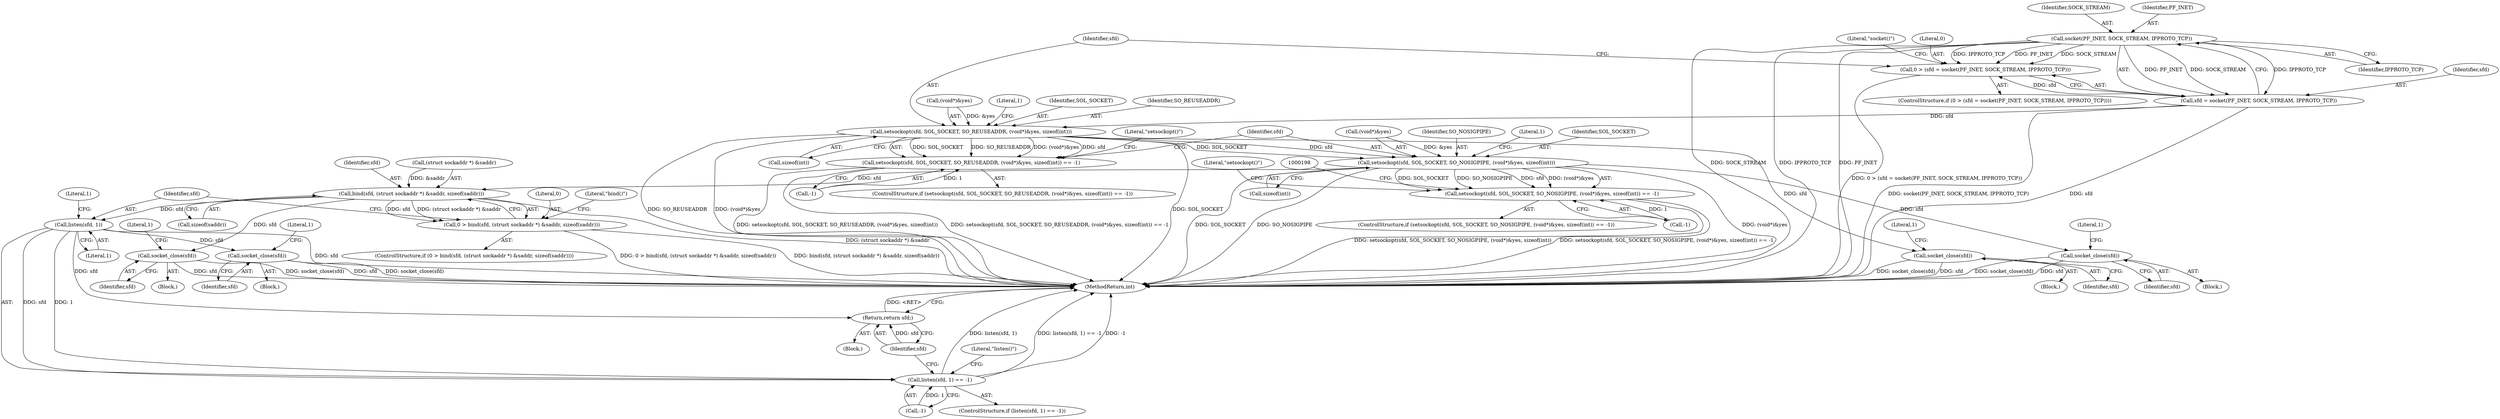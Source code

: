 digraph "0_libimobiledevice_4397b3376dc4e4cb1c991d0aed61ce6482614196@API" {
"1000142" [label="(Call,socket(PF_INET, SOCK_STREAM, IPPROTO_TCP))"];
"1000138" [label="(Call,0 > (sfd = socket(PF_INET, SOCK_STREAM, IPPROTO_TCP)))"];
"1000140" [label="(Call,sfd = socket(PF_INET, SOCK_STREAM, IPPROTO_TCP))"];
"1000154" [label="(Call,setsockopt(sfd, SOL_SOCKET, SO_REUSEADDR, (void*)&yes, sizeof(int)))"];
"1000153" [label="(Call,setsockopt(sfd, SOL_SOCKET, SO_REUSEADDR, (void*)&yes, sizeof(int)) == -1)"];
"1000169" [label="(Call,socket_close(sfd))"];
"1000176" [label="(Call,setsockopt(sfd, SOL_SOCKET, SO_NOSIGPIPE, (void*)&yes, sizeof(int)))"];
"1000175" [label="(Call,setsockopt(sfd, SOL_SOCKET, SO_NOSIGPIPE, (void*)&yes, sizeof(int)) == -1)"];
"1000191" [label="(Call,socket_close(sfd))"];
"1000226" [label="(Call,bind(sfd, (struct sockaddr *) &saddr, sizeof(saddr)))"];
"1000224" [label="(Call,0 > bind(sfd, (struct sockaddr *) &saddr, sizeof(saddr)))"];
"1000237" [label="(Call,socket_close(sfd))"];
"1000244" [label="(Call,listen(sfd, 1))"];
"1000243" [label="(Call,listen(sfd, 1) == -1)"];
"1000252" [label="(Call,socket_close(sfd))"];
"1000257" [label="(Return,return sfd;)"];
"1000227" [label="(Identifier,sfd)"];
"1000225" [label="(Literal,0)"];
"1000164" [label="(Call,-1)"];
"1000238" [label="(Identifier,sfd)"];
"1000138" [label="(Call,0 > (sfd = socket(PF_INET, SOCK_STREAM, IPPROTO_TCP)))"];
"1000170" [label="(Identifier,sfd)"];
"1000165" [label="(Literal,1)"];
"1000191" [label="(Call,socket_close(sfd))"];
"1000257" [label="(Return,return sfd;)"];
"1000155" [label="(Identifier,sfd)"];
"1000153" [label="(Call,setsockopt(sfd, SOL_SOCKET, SO_REUSEADDR, (void*)&yes, sizeof(int)) == -1)"];
"1000141" [label="(Identifier,sfd)"];
"1000180" [label="(Call,(void*)&yes)"];
"1000195" [label="(Literal,1)"];
"1000244" [label="(Call,listen(sfd, 1))"];
"1000234" [label="(Block,)"];
"1000251" [label="(Literal,\"listen()\")"];
"1000258" [label="(Identifier,sfd)"];
"1000253" [label="(Identifier,sfd)"];
"1000173" [label="(Literal,1)"];
"1000223" [label="(ControlStructure,if (0 > bind(sfd, (struct sockaddr *) &saddr, sizeof(saddr))))"];
"1000245" [label="(Identifier,sfd)"];
"1000156" [label="(Identifier,SOL_SOCKET)"];
"1000157" [label="(Identifier,SO_REUSEADDR)"];
"1000176" [label="(Call,setsockopt(sfd, SOL_SOCKET, SO_NOSIGPIPE, (void*)&yes, sizeof(int)))"];
"1000177" [label="(Identifier,sfd)"];
"1000236" [label="(Literal,\"bind()\")"];
"1000144" [label="(Identifier,SOCK_STREAM)"];
"1000179" [label="(Identifier,SO_NOSIGPIPE)"];
"1000228" [label="(Call,(struct sockaddr *) &saddr)"];
"1000224" [label="(Call,0 > bind(sfd, (struct sockaddr *) &saddr, sizeof(saddr)))"];
"1000145" [label="(Identifier,IPPROTO_TCP)"];
"1000158" [label="(Call,(void*)&yes)"];
"1000152" [label="(ControlStructure,if (setsockopt(sfd, SOL_SOCKET, SO_REUSEADDR, (void*)&yes, sizeof(int)) == -1))"];
"1000248" [label="(Literal,1)"];
"1000246" [label="(Literal,1)"];
"1000154" [label="(Call,setsockopt(sfd, SOL_SOCKET, SO_REUSEADDR, (void*)&yes, sizeof(int)))"];
"1000190" [label="(Literal,\"setsockopt()\")"];
"1000241" [label="(Literal,1)"];
"1000249" [label="(Block,)"];
"1000174" [label="(ControlStructure,if (setsockopt(sfd, SOL_SOCKET, SO_NOSIGPIPE, (void*)&yes, sizeof(int)) == -1))"];
"1000188" [label="(Block,)"];
"1000187" [label="(Literal,1)"];
"1000148" [label="(Literal,\"socket()\")"];
"1000162" [label="(Call,sizeof(int))"];
"1000184" [label="(Call,sizeof(int))"];
"1000192" [label="(Identifier,sfd)"];
"1000259" [label="(MethodReturn,int)"];
"1000178" [label="(Identifier,SOL_SOCKET)"];
"1000142" [label="(Call,socket(PF_INET, SOCK_STREAM, IPPROTO_TCP))"];
"1000226" [label="(Call,bind(sfd, (struct sockaddr *) &saddr, sizeof(saddr)))"];
"1000252" [label="(Call,socket_close(sfd))"];
"1000247" [label="(Call,-1)"];
"1000256" [label="(Literal,1)"];
"1000169" [label="(Call,socket_close(sfd))"];
"1000242" [label="(ControlStructure,if (listen(sfd, 1) == -1))"];
"1000140" [label="(Call,sfd = socket(PF_INET, SOCK_STREAM, IPPROTO_TCP))"];
"1000237" [label="(Call,socket_close(sfd))"];
"1000143" [label="(Identifier,PF_INET)"];
"1000139" [label="(Literal,0)"];
"1000243" [label="(Call,listen(sfd, 1) == -1)"];
"1000102" [label="(Block,)"];
"1000186" [label="(Call,-1)"];
"1000168" [label="(Literal,\"setsockopt()\")"];
"1000175" [label="(Call,setsockopt(sfd, SOL_SOCKET, SO_NOSIGPIPE, (void*)&yes, sizeof(int)) == -1)"];
"1000166" [label="(Block,)"];
"1000137" [label="(ControlStructure,if (0 > (sfd = socket(PF_INET, SOCK_STREAM, IPPROTO_TCP))))"];
"1000232" [label="(Call,sizeof(saddr))"];
"1000142" -> "1000140"  [label="AST: "];
"1000142" -> "1000145"  [label="CFG: "];
"1000143" -> "1000142"  [label="AST: "];
"1000144" -> "1000142"  [label="AST: "];
"1000145" -> "1000142"  [label="AST: "];
"1000140" -> "1000142"  [label="CFG: "];
"1000142" -> "1000259"  [label="DDG: SOCK_STREAM"];
"1000142" -> "1000259"  [label="DDG: IPPROTO_TCP"];
"1000142" -> "1000259"  [label="DDG: PF_INET"];
"1000142" -> "1000138"  [label="DDG: PF_INET"];
"1000142" -> "1000138"  [label="DDG: SOCK_STREAM"];
"1000142" -> "1000138"  [label="DDG: IPPROTO_TCP"];
"1000142" -> "1000140"  [label="DDG: PF_INET"];
"1000142" -> "1000140"  [label="DDG: SOCK_STREAM"];
"1000142" -> "1000140"  [label="DDG: IPPROTO_TCP"];
"1000138" -> "1000137"  [label="AST: "];
"1000138" -> "1000140"  [label="CFG: "];
"1000139" -> "1000138"  [label="AST: "];
"1000140" -> "1000138"  [label="AST: "];
"1000148" -> "1000138"  [label="CFG: "];
"1000155" -> "1000138"  [label="CFG: "];
"1000138" -> "1000259"  [label="DDG: 0 > (sfd = socket(PF_INET, SOCK_STREAM, IPPROTO_TCP))"];
"1000140" -> "1000138"  [label="DDG: sfd"];
"1000141" -> "1000140"  [label="AST: "];
"1000140" -> "1000259"  [label="DDG: socket(PF_INET, SOCK_STREAM, IPPROTO_TCP)"];
"1000140" -> "1000259"  [label="DDG: sfd"];
"1000140" -> "1000154"  [label="DDG: sfd"];
"1000154" -> "1000153"  [label="AST: "];
"1000154" -> "1000162"  [label="CFG: "];
"1000155" -> "1000154"  [label="AST: "];
"1000156" -> "1000154"  [label="AST: "];
"1000157" -> "1000154"  [label="AST: "];
"1000158" -> "1000154"  [label="AST: "];
"1000162" -> "1000154"  [label="AST: "];
"1000165" -> "1000154"  [label="CFG: "];
"1000154" -> "1000259"  [label="DDG: SO_REUSEADDR"];
"1000154" -> "1000259"  [label="DDG: (void*)&yes"];
"1000154" -> "1000259"  [label="DDG: SOL_SOCKET"];
"1000154" -> "1000153"  [label="DDG: SOL_SOCKET"];
"1000154" -> "1000153"  [label="DDG: SO_REUSEADDR"];
"1000154" -> "1000153"  [label="DDG: (void*)&yes"];
"1000154" -> "1000153"  [label="DDG: sfd"];
"1000158" -> "1000154"  [label="DDG: &yes"];
"1000154" -> "1000169"  [label="DDG: sfd"];
"1000154" -> "1000176"  [label="DDG: sfd"];
"1000154" -> "1000176"  [label="DDG: SOL_SOCKET"];
"1000153" -> "1000152"  [label="AST: "];
"1000153" -> "1000164"  [label="CFG: "];
"1000164" -> "1000153"  [label="AST: "];
"1000168" -> "1000153"  [label="CFG: "];
"1000177" -> "1000153"  [label="CFG: "];
"1000153" -> "1000259"  [label="DDG: setsockopt(sfd, SOL_SOCKET, SO_REUSEADDR, (void*)&yes, sizeof(int))"];
"1000153" -> "1000259"  [label="DDG: setsockopt(sfd, SOL_SOCKET, SO_REUSEADDR, (void*)&yes, sizeof(int)) == -1"];
"1000164" -> "1000153"  [label="DDG: 1"];
"1000169" -> "1000166"  [label="AST: "];
"1000169" -> "1000170"  [label="CFG: "];
"1000170" -> "1000169"  [label="AST: "];
"1000173" -> "1000169"  [label="CFG: "];
"1000169" -> "1000259"  [label="DDG: socket_close(sfd)"];
"1000169" -> "1000259"  [label="DDG: sfd"];
"1000176" -> "1000175"  [label="AST: "];
"1000176" -> "1000184"  [label="CFG: "];
"1000177" -> "1000176"  [label="AST: "];
"1000178" -> "1000176"  [label="AST: "];
"1000179" -> "1000176"  [label="AST: "];
"1000180" -> "1000176"  [label="AST: "];
"1000184" -> "1000176"  [label="AST: "];
"1000187" -> "1000176"  [label="CFG: "];
"1000176" -> "1000259"  [label="DDG: SOL_SOCKET"];
"1000176" -> "1000259"  [label="DDG: SO_NOSIGPIPE"];
"1000176" -> "1000259"  [label="DDG: (void*)&yes"];
"1000176" -> "1000175"  [label="DDG: SOL_SOCKET"];
"1000176" -> "1000175"  [label="DDG: SO_NOSIGPIPE"];
"1000176" -> "1000175"  [label="DDG: sfd"];
"1000176" -> "1000175"  [label="DDG: (void*)&yes"];
"1000180" -> "1000176"  [label="DDG: &yes"];
"1000176" -> "1000191"  [label="DDG: sfd"];
"1000176" -> "1000226"  [label="DDG: sfd"];
"1000175" -> "1000174"  [label="AST: "];
"1000175" -> "1000186"  [label="CFG: "];
"1000186" -> "1000175"  [label="AST: "];
"1000190" -> "1000175"  [label="CFG: "];
"1000198" -> "1000175"  [label="CFG: "];
"1000175" -> "1000259"  [label="DDG: setsockopt(sfd, SOL_SOCKET, SO_NOSIGPIPE, (void*)&yes, sizeof(int))"];
"1000175" -> "1000259"  [label="DDG: setsockopt(sfd, SOL_SOCKET, SO_NOSIGPIPE, (void*)&yes, sizeof(int)) == -1"];
"1000186" -> "1000175"  [label="DDG: 1"];
"1000191" -> "1000188"  [label="AST: "];
"1000191" -> "1000192"  [label="CFG: "];
"1000192" -> "1000191"  [label="AST: "];
"1000195" -> "1000191"  [label="CFG: "];
"1000191" -> "1000259"  [label="DDG: socket_close(sfd)"];
"1000191" -> "1000259"  [label="DDG: sfd"];
"1000226" -> "1000224"  [label="AST: "];
"1000226" -> "1000232"  [label="CFG: "];
"1000227" -> "1000226"  [label="AST: "];
"1000228" -> "1000226"  [label="AST: "];
"1000232" -> "1000226"  [label="AST: "];
"1000224" -> "1000226"  [label="CFG: "];
"1000226" -> "1000259"  [label="DDG: (struct sockaddr *) &saddr"];
"1000226" -> "1000224"  [label="DDG: sfd"];
"1000226" -> "1000224"  [label="DDG: (struct sockaddr *) &saddr"];
"1000228" -> "1000226"  [label="DDG: &saddr"];
"1000226" -> "1000237"  [label="DDG: sfd"];
"1000226" -> "1000244"  [label="DDG: sfd"];
"1000224" -> "1000223"  [label="AST: "];
"1000225" -> "1000224"  [label="AST: "];
"1000236" -> "1000224"  [label="CFG: "];
"1000245" -> "1000224"  [label="CFG: "];
"1000224" -> "1000259"  [label="DDG: bind(sfd, (struct sockaddr *) &saddr, sizeof(saddr))"];
"1000224" -> "1000259"  [label="DDG: 0 > bind(sfd, (struct sockaddr *) &saddr, sizeof(saddr))"];
"1000237" -> "1000234"  [label="AST: "];
"1000237" -> "1000238"  [label="CFG: "];
"1000238" -> "1000237"  [label="AST: "];
"1000241" -> "1000237"  [label="CFG: "];
"1000237" -> "1000259"  [label="DDG: socket_close(sfd)"];
"1000237" -> "1000259"  [label="DDG: sfd"];
"1000244" -> "1000243"  [label="AST: "];
"1000244" -> "1000246"  [label="CFG: "];
"1000245" -> "1000244"  [label="AST: "];
"1000246" -> "1000244"  [label="AST: "];
"1000248" -> "1000244"  [label="CFG: "];
"1000244" -> "1000259"  [label="DDG: sfd"];
"1000244" -> "1000243"  [label="DDG: sfd"];
"1000244" -> "1000243"  [label="DDG: 1"];
"1000244" -> "1000252"  [label="DDG: sfd"];
"1000244" -> "1000257"  [label="DDG: sfd"];
"1000243" -> "1000242"  [label="AST: "];
"1000243" -> "1000247"  [label="CFG: "];
"1000247" -> "1000243"  [label="AST: "];
"1000251" -> "1000243"  [label="CFG: "];
"1000258" -> "1000243"  [label="CFG: "];
"1000243" -> "1000259"  [label="DDG: listen(sfd, 1)"];
"1000243" -> "1000259"  [label="DDG: listen(sfd, 1) == -1"];
"1000243" -> "1000259"  [label="DDG: -1"];
"1000247" -> "1000243"  [label="DDG: 1"];
"1000252" -> "1000249"  [label="AST: "];
"1000252" -> "1000253"  [label="CFG: "];
"1000253" -> "1000252"  [label="AST: "];
"1000256" -> "1000252"  [label="CFG: "];
"1000252" -> "1000259"  [label="DDG: sfd"];
"1000252" -> "1000259"  [label="DDG: socket_close(sfd)"];
"1000257" -> "1000102"  [label="AST: "];
"1000257" -> "1000258"  [label="CFG: "];
"1000258" -> "1000257"  [label="AST: "];
"1000259" -> "1000257"  [label="CFG: "];
"1000257" -> "1000259"  [label="DDG: <RET>"];
"1000258" -> "1000257"  [label="DDG: sfd"];
}
